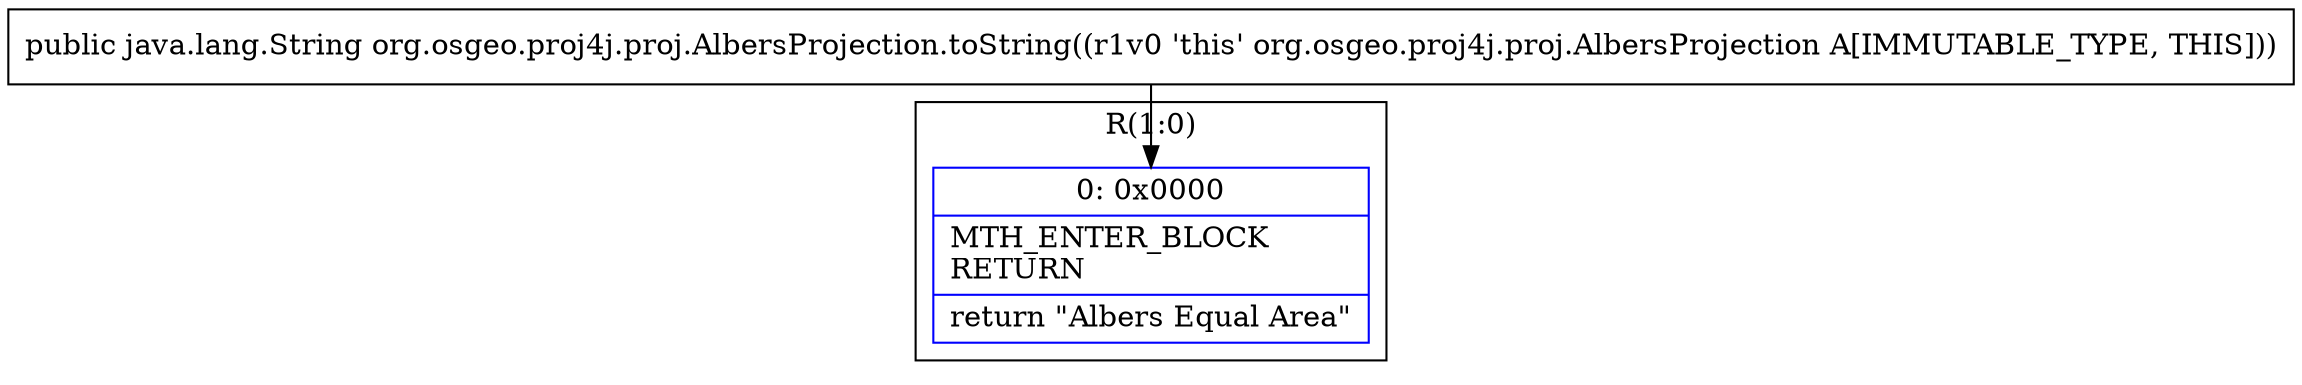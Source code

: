 digraph "CFG fororg.osgeo.proj4j.proj.AlbersProjection.toString()Ljava\/lang\/String;" {
subgraph cluster_Region_1321613553 {
label = "R(1:0)";
node [shape=record,color=blue];
Node_0 [shape=record,label="{0\:\ 0x0000|MTH_ENTER_BLOCK\lRETURN\l|return \"Albers Equal Area\"\l}"];
}
MethodNode[shape=record,label="{public java.lang.String org.osgeo.proj4j.proj.AlbersProjection.toString((r1v0 'this' org.osgeo.proj4j.proj.AlbersProjection A[IMMUTABLE_TYPE, THIS])) }"];
MethodNode -> Node_0;
}

